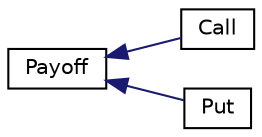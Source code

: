 digraph "Graphical Class Hierarchy"
{
 // LATEX_PDF_SIZE
  edge [fontname="Helvetica",fontsize="10",labelfontname="Helvetica",labelfontsize="10"];
  node [fontname="Helvetica",fontsize="10",shape=record];
  rankdir="LR";
  Node0 [label="Payoff",height=0.2,width=0.4,color="black", fillcolor="white", style="filled",URL="$classPayoff.html",tooltip="This class provides an interface to build payoff functions."];
  Node0 -> Node1 [dir="back",color="midnightblue",fontsize="10",style="solid",fontname="Helvetica"];
  Node1 [label="Call",height=0.2,width=0.4,color="black", fillcolor="white", style="filled",URL="$classCall.html",tooltip="Call option payoff."];
  Node0 -> Node2 [dir="back",color="midnightblue",fontsize="10",style="solid",fontname="Helvetica"];
  Node2 [label="Put",height=0.2,width=0.4,color="black", fillcolor="white", style="filled",URL="$classPut.html",tooltip="Put option payoff."];
}
